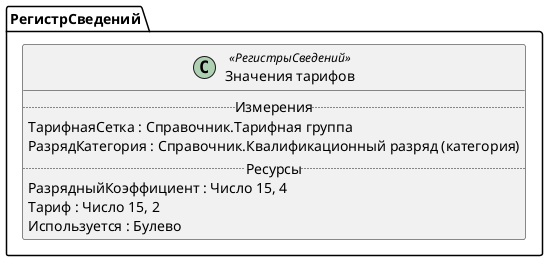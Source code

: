 ﻿@startuml ЗначенияТарифов
'!include templates.wsd
'..\include templates.wsd
class РегистрСведений.ЗначенияТарифов as "Значения тарифов" <<РегистрыСведений>>
{
..Измерения..
ТарифнаяСетка : Справочник.Тарифная группа
РазрядКатегория : Справочник.Квалификационный разряд (категория)
..Ресурсы..
РазрядныйКоэффициент : Число 15, 4
Тариф : Число 15, 2
Используется : Булево
}
@enduml
